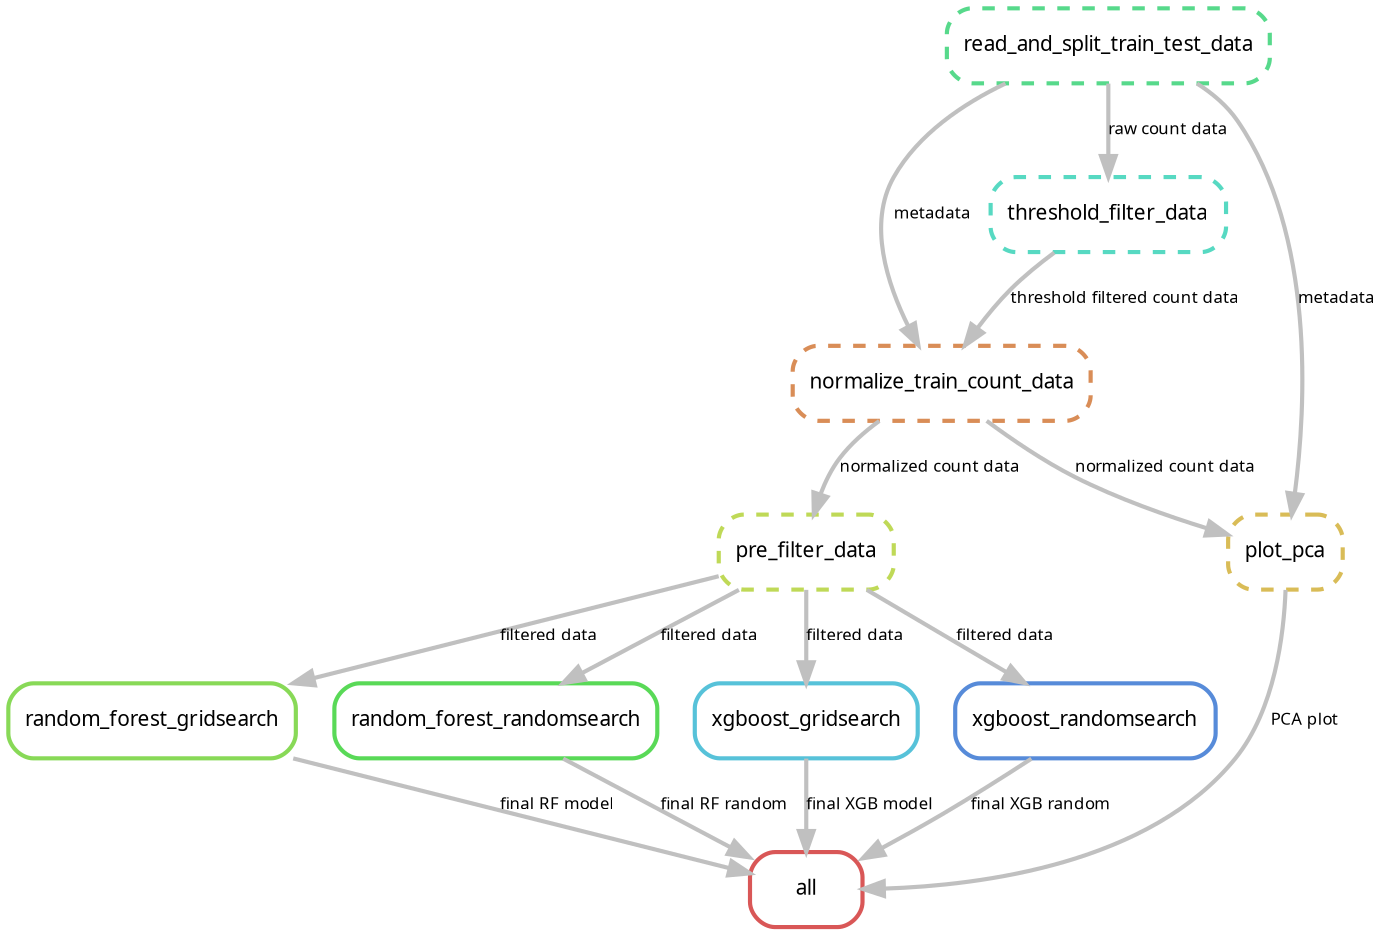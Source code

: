 digraph snakemake_dag {
    graph[bgcolor=white, margin=0];
    node[shape=box, style=rounded, fontname=sans, fontsize=10, penwidth=2];
    edge[penwidth=2, color=grey, fontname=sans, fontsize=8];

    0[label = "all", color = "0.00 0.6 0.85", style="rounded"];
    1[label = "random_forest_gridsearch", color = "0.27 0.6 0.85", style="rounded"];
    2[label = "pre_filter_data", color = "0.20 0.6 0.85", style="rounded,dashed"];
    3[label = "normalize_train_count_data", color = "0.07 0.6 0.85", style="rounded,dashed"];
    4[label = "threshold_filter_data", color = "0.47 0.6 0.85", style="rounded,dashed"];
    5[label = "read_and_split_train_test_data", color = "0.40 0.6 0.85", style="rounded,dashed"];
    6[label = "random_forest_randomsearch", color = "0.33 0.6 0.85", style="rounded"];
    7[label = "xgboost_gridsearch", color = "0.53 0.6 0.85", style="rounded"];
    8[label = "xgboost_randomsearch", color = "0.60 0.6 0.85", style="rounded"];
    9[label = "plot_pca", color = "0.13 0.6 0.85", style="rounded,dashed"];

    1 -> 0 [label="final RF model"];
    6 -> 0 [label="final RF random"];
    7 -> 0 [label="final XGB model"];
    8 -> 0 [label="final XGB random"];
    9 -> 0 [label="PCA plot"];

    2 -> 1 [label="filtered data"];
    3 -> 2 [label="normalized count data"];
    4 -> 3 [label="threshold filtered count data"];
    5 -> 3 [label="metadata"];
    5 -> 4 [label="raw count data"];

    2 -> 6 [label="filtered data"];
    2 -> 7 [label="filtered data"];
    2 -> 8 [label="filtered data"];
    3 -> 9 [label="normalized count data"];
    5 -> 9 [label="metadata"];
}